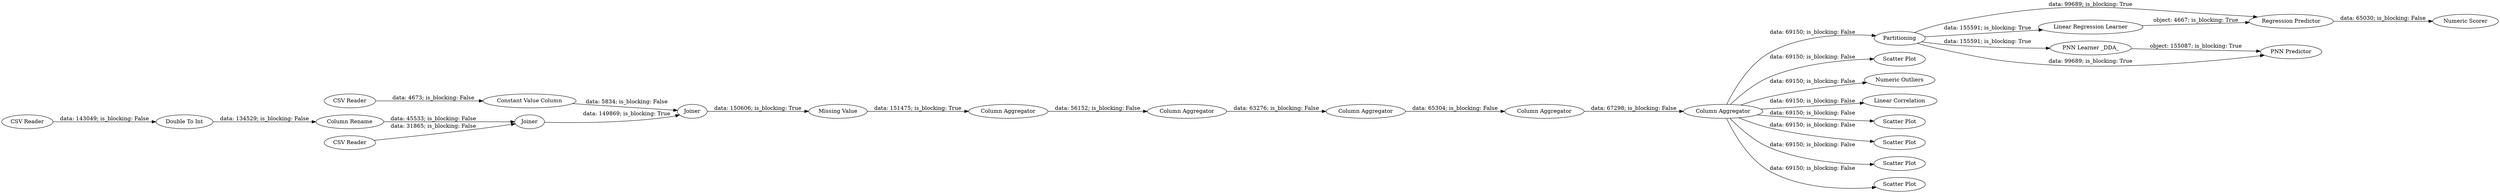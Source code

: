 digraph {
	"2099062644792120677_5" [label="Column Rename"]
	"2099062644792120677_10" [label="Missing Value"]
	"2099062644792120677_28" [label="Numeric Scorer"]
	"2099062644792120677_17" [label="Column Aggregator"]
	"2099062644792120677_14" [label="Column Aggregator"]
	"2099062644792120677_7" [label=Joiner]
	"2099062644792120677_23" [label="Column Aggregator"]
	"2099062644792120677_29" [label=Partitioning]
	"2099062644792120677_19" [label="Scatter Plot"]
	"2099062644792120677_30" [label="Numeric Outliers"]
	"2099062644792120677_25" [label="Linear Correlation"]
	"2099062644792120677_4" [label="CSV Reader"]
	"2099062644792120677_16" [label="Column Aggregator"]
	"2099062644792120677_21" [label="Scatter Plot"]
	"2099062644792120677_20" [label="Scatter Plot"]
	"2099062644792120677_1" [label="CSV Reader"]
	"2099062644792120677_6" [label=Joiner]
	"2099062644792120677_3" [label="CSV Reader"]
	"2099062644792120677_22" [label="Scatter Plot"]
	"2099062644792120677_27" [label="Regression Predictor"]
	"2099062644792120677_9" [label="Constant Value Column"]
	"2099062644792120677_32" [label="PNN Predictor"]
	"2099062644792120677_18" [label="Column Aggregator"]
	"2099062644792120677_15" [label="Double To Int"]
	"2099062644792120677_31" [label="PNN Learner _DDA_"]
	"2099062644792120677_24" [label="Scatter Plot"]
	"2099062644792120677_26" [label="Linear Regression Learner"]
	"2099062644792120677_4" -> "2099062644792120677_6" [label="data: 31865; is_blocking: False"]
	"2099062644792120677_10" -> "2099062644792120677_23" [label="data: 151475; is_blocking: True"]
	"2099062644792120677_1" -> "2099062644792120677_15" [label="data: 143049; is_blocking: False"]
	"2099062644792120677_6" -> "2099062644792120677_7" [label="data: 149869; is_blocking: True"]
	"2099062644792120677_3" -> "2099062644792120677_9" [label="data: 4673; is_blocking: False"]
	"2099062644792120677_16" -> "2099062644792120677_17" [label="data: 65304; is_blocking: False"]
	"2099062644792120677_18" -> "2099062644792120677_24" [label="data: 69150; is_blocking: False"]
	"2099062644792120677_14" -> "2099062644792120677_16" [label="data: 63276; is_blocking: False"]
	"2099062644792120677_29" -> "2099062644792120677_32" [label="data: 99689; is_blocking: True"]
	"2099062644792120677_29" -> "2099062644792120677_26" [label="data: 155591; is_blocking: True"]
	"2099062644792120677_9" -> "2099062644792120677_7" [label="data: 5834; is_blocking: False"]
	"2099062644792120677_18" -> "2099062644792120677_19" [label="data: 69150; is_blocking: False"]
	"2099062644792120677_17" -> "2099062644792120677_18" [label="data: 67298; is_blocking: False"]
	"2099062644792120677_7" -> "2099062644792120677_10" [label="data: 150606; is_blocking: True"]
	"2099062644792120677_29" -> "2099062644792120677_27" [label="data: 99689; is_blocking: True"]
	"2099062644792120677_29" -> "2099062644792120677_31" [label="data: 155591; is_blocking: True"]
	"2099062644792120677_26" -> "2099062644792120677_27" [label="object: 4667; is_blocking: True"]
	"2099062644792120677_18" -> "2099062644792120677_29" [label="data: 69150; is_blocking: False"]
	"2099062644792120677_5" -> "2099062644792120677_6" [label="data: 45533; is_blocking: False"]
	"2099062644792120677_18" -> "2099062644792120677_25" [label="data: 69150; is_blocking: False"]
	"2099062644792120677_15" -> "2099062644792120677_5" [label="data: 134529; is_blocking: False"]
	"2099062644792120677_31" -> "2099062644792120677_32" [label="object: 155087; is_blocking: True"]
	"2099062644792120677_18" -> "2099062644792120677_21" [label="data: 69150; is_blocking: False"]
	"2099062644792120677_18" -> "2099062644792120677_22" [label="data: 69150; is_blocking: False"]
	"2099062644792120677_18" -> "2099062644792120677_20" [label="data: 69150; is_blocking: False"]
	"2099062644792120677_18" -> "2099062644792120677_30" [label="data: 69150; is_blocking: False"]
	"2099062644792120677_23" -> "2099062644792120677_14" [label="data: 56152; is_blocking: False"]
	"2099062644792120677_27" -> "2099062644792120677_28" [label="data: 65030; is_blocking: False"]
	rankdir=LR
}
